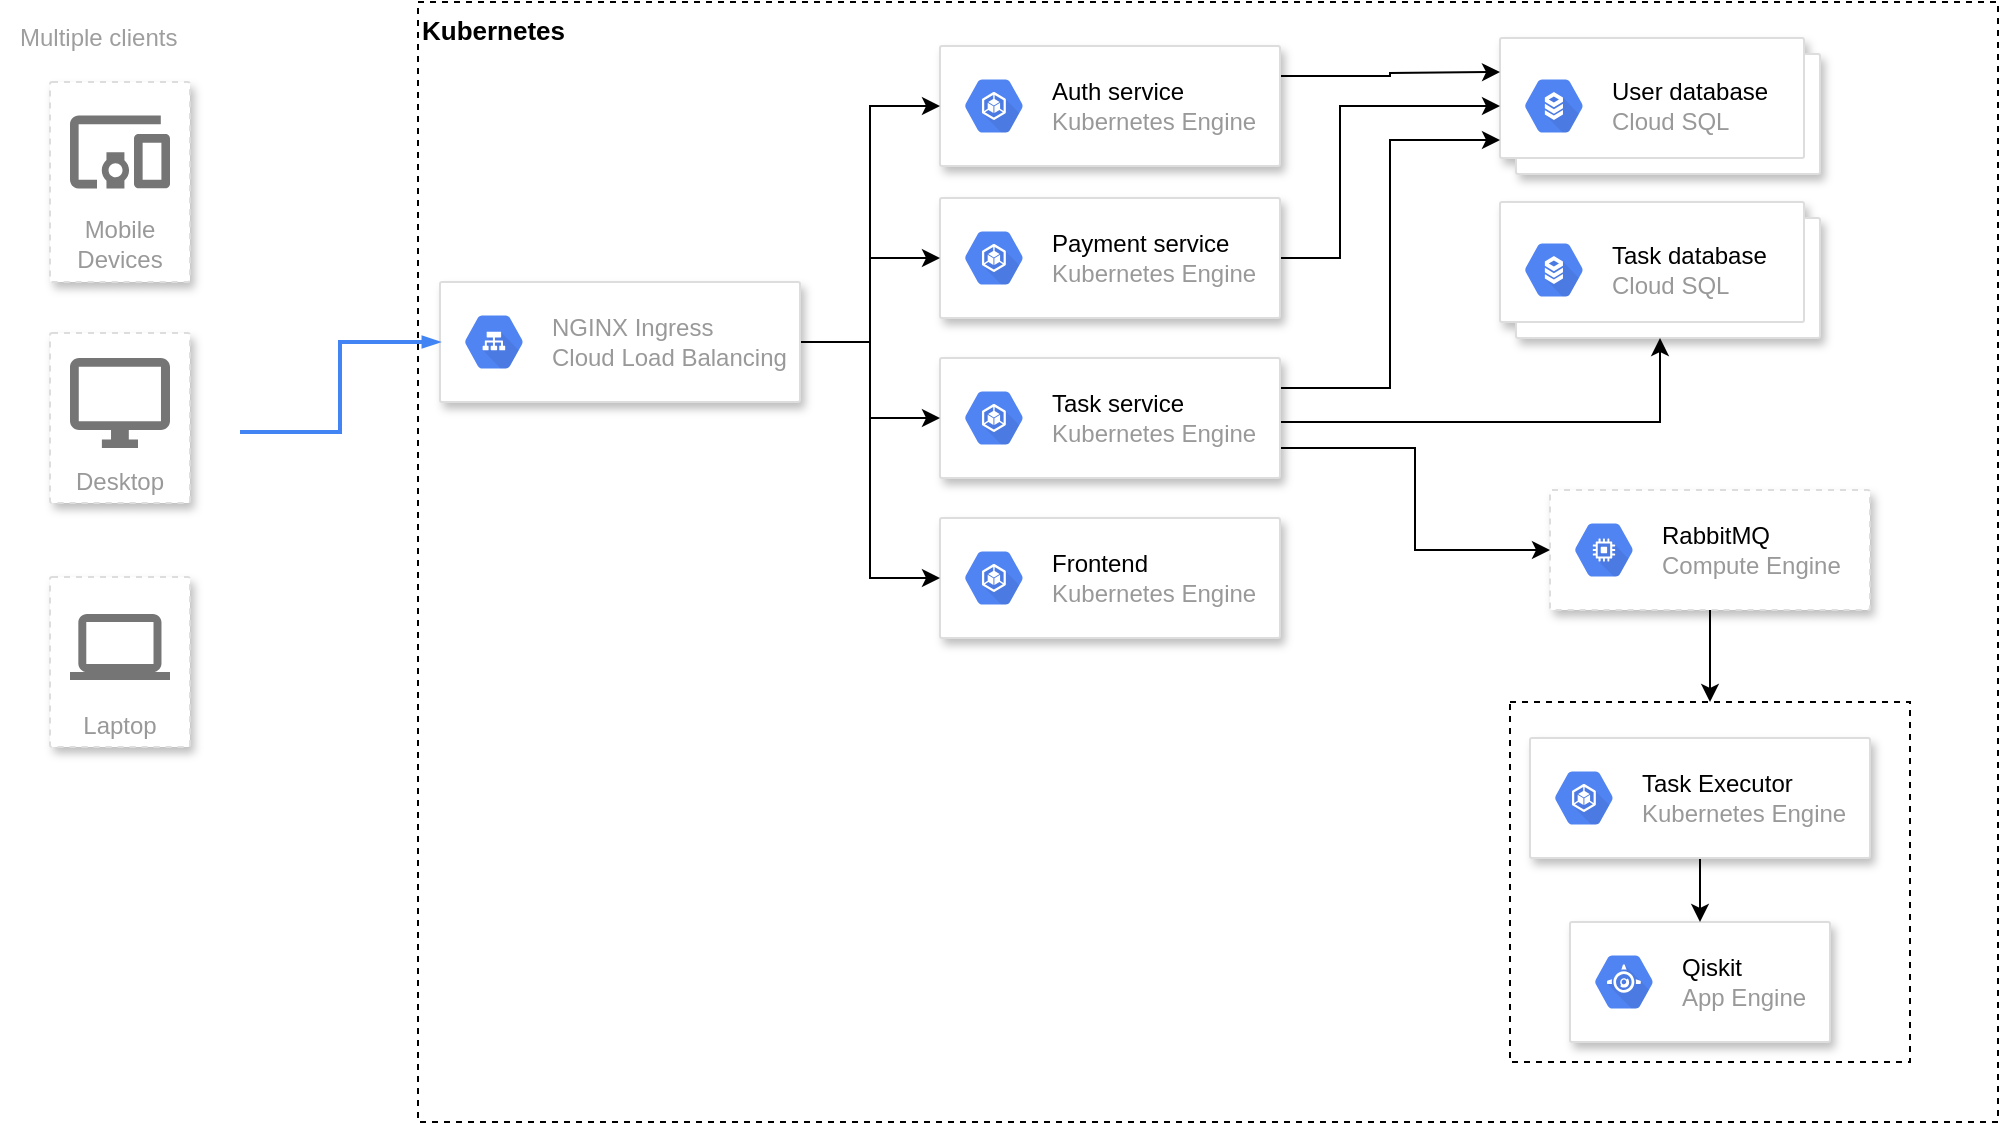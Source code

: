 <mxfile version="13.3.4" type="device"><diagram id="f106602c-feb2-e66a-4537-3a34d633f6aa" name="Page-1"><mxGraphModel dx="1418" dy="791" grid="1" gridSize="10" guides="1" tooltips="1" connect="1" arrows="1" fold="1" page="1" pageScale="1" pageWidth="1169" pageHeight="827" background="#ffffff" math="0" shadow="0"><root><mxCell id="0"/><mxCell id="1" parent="0"/><mxCell id="eH2Nw72_tUE092D3pQ2u-1084" value="&lt;div style=&quot;font-size: 13px;&quot;&gt;Kubernetes&lt;br style=&quot;font-size: 13px;&quot;&gt;&lt;/div&gt;" style="rounded=0;whiteSpace=wrap;html=1;dashed=1;align=left;verticalAlign=top;fontStyle=1;fontSize=13;fontFamily=Helvetica;" vertex="1" parent="1"><mxGeometry x="379" y="170" width="790" height="560" as="geometry"/></mxCell><mxCell id="eH2Nw72_tUE092D3pQ2u-1081" value="" style="rounded=0;whiteSpace=wrap;html=1;dashed=1;" vertex="1" parent="1"><mxGeometry x="925" y="520" width="200" height="180" as="geometry"/></mxCell><mxCell id="eH2Nw72_tUE092D3pQ2u-1048" value="" style="shape=mxgraph.gcp2.doubleRect;strokeColor=#dddddd;shadow=1;strokeWidth=1;" vertex="1" parent="1"><mxGeometry x="920" y="270" width="160" height="68" as="geometry"/></mxCell><mxCell id="eH2Nw72_tUE092D3pQ2u-1049" value="&lt;font color=&quot;#000000&quot;&gt;Task database&lt;/font&gt;&lt;br&gt;Cloud SQL" style="dashed=0;connectable=0;html=1;fillColor=#5184F3;strokeColor=none;shape=mxgraph.gcp2.hexIcon;prIcon=cloud_sql;part=1;labelPosition=right;verticalLabelPosition=middle;align=left;verticalAlign=middle;spacingLeft=5;fontColor=#999999;fontSize=12;" vertex="1" parent="eH2Nw72_tUE092D3pQ2u-1048"><mxGeometry y="0.5" width="44" height="39" relative="1" as="geometry"><mxPoint x="5" y="-19.5" as="offset"/></mxGeometry></mxCell><mxCell id="eH2Nw72_tUE092D3pQ2u-1050" value="" style="shape=mxgraph.gcp2.doubleRect;strokeColor=#dddddd;shadow=1;strokeWidth=1;" vertex="1" parent="1"><mxGeometry x="920" y="188" width="160" height="68" as="geometry"/></mxCell><mxCell id="eH2Nw72_tUE092D3pQ2u-1051" value="&lt;font color=&quot;#000000&quot;&gt;User database&lt;/font&gt;&lt;br&gt;Cloud SQL" style="dashed=0;connectable=0;html=1;fillColor=#5184F3;strokeColor=none;shape=mxgraph.gcp2.hexIcon;prIcon=cloud_sql;part=1;labelPosition=right;verticalLabelPosition=middle;align=left;verticalAlign=middle;spacingLeft=5;fontColor=#999999;fontSize=12;" vertex="1" parent="eH2Nw72_tUE092D3pQ2u-1050"><mxGeometry y="0.5" width="44" height="39" relative="1" as="geometry"><mxPoint x="5" y="-19.5" as="offset"/></mxGeometry></mxCell><mxCell id="eH2Nw72_tUE092D3pQ2u-1076" style="edgeStyle=orthogonalEdgeStyle;rounded=0;orthogonalLoop=1;jettySize=auto;html=1;exitX=1;exitY=0.25;exitDx=0;exitDy=0;" edge="1" parent="1" source="eH2Nw72_tUE092D3pQ2u-1052"><mxGeometry relative="1" as="geometry"><mxPoint x="920" y="205" as="targetPoint"/></mxGeometry></mxCell><mxCell id="eH2Nw72_tUE092D3pQ2u-1052" value="" style="strokeColor=#dddddd;shadow=1;strokeWidth=1;rounded=1;absoluteArcSize=1;arcSize=2;" vertex="1" parent="1"><mxGeometry x="640" y="192" width="170" height="60" as="geometry"/></mxCell><mxCell id="eH2Nw72_tUE092D3pQ2u-1053" value="&lt;font color=&quot;#000000&quot;&gt;Auth service&lt;/font&gt;&lt;br&gt;Kubernetes Engine" style="dashed=0;connectable=0;html=1;fillColor=#5184F3;strokeColor=none;shape=mxgraph.gcp2.hexIcon;prIcon=container_engine;part=1;labelPosition=right;verticalLabelPosition=middle;align=left;verticalAlign=middle;spacingLeft=5;fontColor=#999999;fontSize=12;" vertex="1" parent="eH2Nw72_tUE092D3pQ2u-1052"><mxGeometry y="0.5" width="44" height="39" relative="1" as="geometry"><mxPoint x="5" y="-19.5" as="offset"/></mxGeometry></mxCell><mxCell id="eH2Nw72_tUE092D3pQ2u-1075" style="edgeStyle=orthogonalEdgeStyle;rounded=0;orthogonalLoop=1;jettySize=auto;html=1;exitX=1;exitY=0.5;exitDx=0;exitDy=0;entryX=0;entryY=0.5;entryDx=0;entryDy=0;" edge="1" parent="1" source="eH2Nw72_tUE092D3pQ2u-1054" target="eH2Nw72_tUE092D3pQ2u-1050"><mxGeometry relative="1" as="geometry"><Array as="points"><mxPoint x="840" y="298"/><mxPoint x="840" y="222"/></Array></mxGeometry></mxCell><mxCell id="eH2Nw72_tUE092D3pQ2u-1054" value="" style="strokeColor=#dddddd;shadow=1;strokeWidth=1;rounded=1;absoluteArcSize=1;arcSize=2;" vertex="1" parent="1"><mxGeometry x="640" y="268" width="170" height="60" as="geometry"/></mxCell><mxCell id="eH2Nw72_tUE092D3pQ2u-1055" value="&lt;div&gt;&lt;font color=&quot;#000000&quot;&gt;Payment service&lt;/font&gt;&lt;/div&gt;Kubernetes Engine" style="dashed=0;connectable=0;html=1;fillColor=#5184F3;strokeColor=none;shape=mxgraph.gcp2.hexIcon;prIcon=container_engine;part=1;labelPosition=right;verticalLabelPosition=middle;align=left;verticalAlign=middle;spacingLeft=5;fontColor=#999999;fontSize=12;" vertex="1" parent="eH2Nw72_tUE092D3pQ2u-1054"><mxGeometry y="0.5" width="44" height="39" relative="1" as="geometry"><mxPoint x="5" y="-19.5" as="offset"/></mxGeometry></mxCell><mxCell id="eH2Nw72_tUE092D3pQ2u-1077" style="edgeStyle=orthogonalEdgeStyle;rounded=0;orthogonalLoop=1;jettySize=auto;html=1;exitX=1;exitY=0.25;exitDx=0;exitDy=0;entryX=0;entryY=0.75;entryDx=0;entryDy=0;" edge="1" parent="1" source="eH2Nw72_tUE092D3pQ2u-1056" target="eH2Nw72_tUE092D3pQ2u-1050"><mxGeometry relative="1" as="geometry"/></mxCell><mxCell id="eH2Nw72_tUE092D3pQ2u-1078" style="edgeStyle=orthogonalEdgeStyle;rounded=0;orthogonalLoop=1;jettySize=auto;html=1;exitX=1;exitY=0.5;exitDx=0;exitDy=0;entryX=0.5;entryY=1;entryDx=0;entryDy=0;" edge="1" parent="1" source="eH2Nw72_tUE092D3pQ2u-1056" target="eH2Nw72_tUE092D3pQ2u-1048"><mxGeometry relative="1" as="geometry"><Array as="points"><mxPoint x="810" y="380"/><mxPoint x="1000" y="380"/></Array></mxGeometry></mxCell><mxCell id="eH2Nw72_tUE092D3pQ2u-1082" style="edgeStyle=orthogonalEdgeStyle;rounded=0;orthogonalLoop=1;jettySize=auto;html=1;exitX=1;exitY=0.75;exitDx=0;exitDy=0;entryX=0;entryY=0.5;entryDx=0;entryDy=0;" edge="1" parent="1" source="eH2Nw72_tUE092D3pQ2u-1056" target="eH2Nw72_tUE092D3pQ2u-1095"><mxGeometry relative="1" as="geometry"/></mxCell><mxCell id="eH2Nw72_tUE092D3pQ2u-1056" value="" style="strokeColor=#dddddd;shadow=1;strokeWidth=1;rounded=1;absoluteArcSize=1;arcSize=2;" vertex="1" parent="1"><mxGeometry x="640" y="348" width="170" height="60" as="geometry"/></mxCell><mxCell id="eH2Nw72_tUE092D3pQ2u-1057" value="&lt;div&gt;&lt;font color=&quot;#000000&quot;&gt;Task service&lt;/font&gt;&lt;/div&gt;Kubernetes Engine" style="dashed=0;connectable=0;html=1;fillColor=#5184F3;strokeColor=none;shape=mxgraph.gcp2.hexIcon;prIcon=container_engine;part=1;labelPosition=right;verticalLabelPosition=middle;align=left;verticalAlign=middle;spacingLeft=5;fontColor=#999999;fontSize=12;" vertex="1" parent="eH2Nw72_tUE092D3pQ2u-1056"><mxGeometry y="0.5" width="44" height="39" relative="1" as="geometry"><mxPoint x="5" y="-19.5" as="offset"/></mxGeometry></mxCell><mxCell id="eH2Nw72_tUE092D3pQ2u-1060" value="" style="strokeColor=#dddddd;shadow=1;strokeWidth=1;rounded=1;absoluteArcSize=1;arcSize=2;" vertex="1" parent="1"><mxGeometry x="955" y="630" width="130" height="60" as="geometry"/></mxCell><mxCell id="eH2Nw72_tUE092D3pQ2u-1061" value="&lt;font color=&quot;#000000&quot;&gt;Qiskit&lt;/font&gt;&lt;br&gt;App Engine" style="dashed=0;connectable=0;html=1;fillColor=#5184F3;strokeColor=none;shape=mxgraph.gcp2.hexIcon;prIcon=app_engine;part=1;labelPosition=right;verticalLabelPosition=middle;align=left;verticalAlign=middle;spacingLeft=5;fontColor=#999999;fontSize=12;" vertex="1" parent="eH2Nw72_tUE092D3pQ2u-1060"><mxGeometry y="0.5" width="44" height="39" relative="1" as="geometry"><mxPoint x="5" y="-19.5" as="offset"/></mxGeometry></mxCell><mxCell id="eH2Nw72_tUE092D3pQ2u-1083" style="edgeStyle=orthogonalEdgeStyle;rounded=0;orthogonalLoop=1;jettySize=auto;html=1;exitX=0.5;exitY=1;exitDx=0;exitDy=0;entryX=0.5;entryY=0;entryDx=0;entryDy=0;" edge="1" parent="1" source="eH2Nw72_tUE092D3pQ2u-1062" target="eH2Nw72_tUE092D3pQ2u-1060"><mxGeometry relative="1" as="geometry"/></mxCell><mxCell id="eH2Nw72_tUE092D3pQ2u-1062" value="" style="strokeColor=#dddddd;shadow=1;strokeWidth=1;rounded=1;absoluteArcSize=1;arcSize=2;" vertex="1" parent="1"><mxGeometry x="935" y="538" width="170" height="60" as="geometry"/></mxCell><mxCell id="eH2Nw72_tUE092D3pQ2u-1063" value="&lt;font color=&quot;#000000&quot;&gt;Task Executor&lt;/font&gt;&lt;br&gt;Kubernetes Engine" style="dashed=0;connectable=0;html=1;fillColor=#5184F3;strokeColor=none;shape=mxgraph.gcp2.hexIcon;prIcon=container_engine;part=1;labelPosition=right;verticalLabelPosition=middle;align=left;verticalAlign=middle;spacingLeft=5;fontColor=#999999;fontSize=12;" vertex="1" parent="eH2Nw72_tUE092D3pQ2u-1062"><mxGeometry y="0.5" width="44" height="39" relative="1" as="geometry"><mxPoint x="5" y="-19.5" as="offset"/></mxGeometry></mxCell><mxCell id="eH2Nw72_tUE092D3pQ2u-1064" value="" style="strokeColor=#dddddd;shadow=1;strokeWidth=1;rounded=1;absoluteArcSize=1;arcSize=2;" vertex="1" parent="1"><mxGeometry x="640" y="428" width="170" height="60" as="geometry"/></mxCell><mxCell id="eH2Nw72_tUE092D3pQ2u-1065" value="&lt;font color=&quot;#000000&quot;&gt;Frontend&lt;/font&gt;&lt;br&gt;Kubernetes Engine" style="dashed=0;connectable=0;html=1;fillColor=#5184F3;strokeColor=none;shape=mxgraph.gcp2.hexIcon;prIcon=container_engine;part=1;labelPosition=right;verticalLabelPosition=middle;align=left;verticalAlign=middle;spacingLeft=5;fontColor=#999999;fontSize=12;" vertex="1" parent="eH2Nw72_tUE092D3pQ2u-1064"><mxGeometry y="0.5" width="44" height="39" relative="1" as="geometry"><mxPoint x="5" y="-19.5" as="offset"/></mxGeometry></mxCell><mxCell id="eH2Nw72_tUE092D3pQ2u-1071" style="edgeStyle=orthogonalEdgeStyle;rounded=0;orthogonalLoop=1;jettySize=auto;html=1;exitX=1;exitY=0.5;exitDx=0;exitDy=0;entryX=0;entryY=0.5;entryDx=0;entryDy=0;" edge="1" parent="1" source="eH2Nw72_tUE092D3pQ2u-1066" target="eH2Nw72_tUE092D3pQ2u-1056"><mxGeometry relative="1" as="geometry"/></mxCell><mxCell id="eH2Nw72_tUE092D3pQ2u-1072" style="edgeStyle=orthogonalEdgeStyle;rounded=0;orthogonalLoop=1;jettySize=auto;html=1;exitX=1;exitY=0.5;exitDx=0;exitDy=0;entryX=0;entryY=0.5;entryDx=0;entryDy=0;" edge="1" parent="1" source="eH2Nw72_tUE092D3pQ2u-1066" target="eH2Nw72_tUE092D3pQ2u-1054"><mxGeometry relative="1" as="geometry"/></mxCell><mxCell id="eH2Nw72_tUE092D3pQ2u-1073" style="edgeStyle=orthogonalEdgeStyle;rounded=0;orthogonalLoop=1;jettySize=auto;html=1;exitX=1;exitY=0.5;exitDx=0;exitDy=0;entryX=0;entryY=0.5;entryDx=0;entryDy=0;" edge="1" parent="1" source="eH2Nw72_tUE092D3pQ2u-1066" target="eH2Nw72_tUE092D3pQ2u-1052"><mxGeometry relative="1" as="geometry"/></mxCell><mxCell id="eH2Nw72_tUE092D3pQ2u-1074" style="edgeStyle=orthogonalEdgeStyle;rounded=0;orthogonalLoop=1;jettySize=auto;html=1;exitX=1;exitY=0.5;exitDx=0;exitDy=0;entryX=0;entryY=0.5;entryDx=0;entryDy=0;" edge="1" parent="1" source="eH2Nw72_tUE092D3pQ2u-1066" target="eH2Nw72_tUE092D3pQ2u-1064"><mxGeometry relative="1" as="geometry"/></mxCell><mxCell id="eH2Nw72_tUE092D3pQ2u-1066" value="" style="strokeColor=#dddddd;shadow=1;strokeWidth=1;rounded=1;absoluteArcSize=1;arcSize=2;" vertex="1" parent="1"><mxGeometry x="390" y="310" width="180" height="60" as="geometry"/></mxCell><mxCell id="eH2Nw72_tUE092D3pQ2u-1067" value="NGINX Ingress&lt;br&gt;Cloud Load Balancing" style="dashed=0;connectable=0;html=1;fillColor=#5184F3;strokeColor=none;shape=mxgraph.gcp2.hexIcon;prIcon=cloud_load_balancing;part=1;labelPosition=right;verticalLabelPosition=middle;align=left;verticalAlign=middle;spacingLeft=5;fontColor=#999999;fontSize=12;" vertex="1" parent="eH2Nw72_tUE092D3pQ2u-1066"><mxGeometry y="0.5" width="44" height="39" relative="1" as="geometry"><mxPoint x="5" y="-19.5" as="offset"/></mxGeometry></mxCell><mxCell id="eH2Nw72_tUE092D3pQ2u-1085" value="Multiple clients" style="points=[[0,0,0],[0.25,0,0],[0.5,0,0],[0.75,0,0],[1,0,0],[1,0.25,0],[1,0.5,0],[1,0.75,0],[1,1,0],[0.75,1,0],[0.5,1,0],[0.25,1,0],[0,1,0],[0,0.75,0],[0,0.5,0],[0,0.25,0]];rounded=1;absoluteArcSize=1;arcSize=2;html=1;strokeColor=none;shadow=0;dashed=0;fontSize=12;fontColor=#9E9E9E;align=left;verticalAlign=top;spacing=10;spacingTop=-4;" vertex="1" parent="1"><mxGeometry x="170" y="170" width="120" height="430" as="geometry"/></mxCell><mxCell id="eH2Nw72_tUE092D3pQ2u-1088" value="Desktop" style="strokeColor=#dddddd;shadow=1;strokeWidth=1;rounded=1;absoluteArcSize=1;arcSize=2;labelPosition=center;verticalLabelPosition=middle;align=center;verticalAlign=bottom;spacingLeft=0;fontColor=#999999;fontSize=12;whiteSpace=wrap;spacingBottom=2;dashed=1;" vertex="1" parent="1"><mxGeometry x="195" y="335.5" width="70" height="85" as="geometry"/></mxCell><mxCell id="eH2Nw72_tUE092D3pQ2u-1089" value="" style="dashed=0;connectable=0;html=1;fillColor=#757575;strokeColor=none;shape=mxgraph.gcp2.desktop;part=1;" vertex="1" parent="eH2Nw72_tUE092D3pQ2u-1088"><mxGeometry x="0.5" width="50" height="45" relative="1" as="geometry"><mxPoint x="-25" y="12.5" as="offset"/></mxGeometry></mxCell><mxCell id="eH2Nw72_tUE092D3pQ2u-1090" value="Laptop" style="strokeColor=#dddddd;shadow=1;strokeWidth=1;rounded=1;absoluteArcSize=1;arcSize=2;labelPosition=center;verticalLabelPosition=middle;align=center;verticalAlign=bottom;spacingLeft=0;fontColor=#999999;fontSize=12;whiteSpace=wrap;spacingBottom=2;dashed=1;" vertex="1" parent="1"><mxGeometry x="195" y="457.5" width="70" height="85" as="geometry"/></mxCell><mxCell id="eH2Nw72_tUE092D3pQ2u-1091" value="" style="dashed=0;connectable=0;html=1;fillColor=#757575;strokeColor=none;shape=mxgraph.gcp2.laptop;part=1;" vertex="1" parent="eH2Nw72_tUE092D3pQ2u-1090"><mxGeometry x="0.5" width="50" height="33" relative="1" as="geometry"><mxPoint x="-25" y="18.5" as="offset"/></mxGeometry></mxCell><mxCell id="eH2Nw72_tUE092D3pQ2u-1092" value="Mobile Devices" style="strokeColor=#dddddd;shadow=1;strokeWidth=1;rounded=1;absoluteArcSize=1;arcSize=2;labelPosition=center;verticalLabelPosition=middle;align=center;verticalAlign=bottom;spacingLeft=0;fontColor=#999999;fontSize=12;whiteSpace=wrap;spacingBottom=2;dashed=1;" vertex="1" parent="1"><mxGeometry x="195" y="210" width="70" height="100" as="geometry"/></mxCell><mxCell id="eH2Nw72_tUE092D3pQ2u-1093" value="" style="dashed=0;connectable=0;html=1;fillColor=#757575;strokeColor=none;shape=mxgraph.gcp2.mobile_devices;part=1;" vertex="1" parent="eH2Nw72_tUE092D3pQ2u-1092"><mxGeometry x="0.5" width="50" height="36.5" relative="1" as="geometry"><mxPoint x="-25" y="16.75" as="offset"/></mxGeometry></mxCell><mxCell id="eH2Nw72_tUE092D3pQ2u-1094" value="" style="edgeStyle=orthogonalEdgeStyle;fontSize=12;html=1;endArrow=blockThin;endFill=1;rounded=0;strokeWidth=2;endSize=4;startSize=4;dashed=0;strokeColor=#4284F3;exitX=1;exitY=0.5;exitDx=0;exitDy=0;exitPerimeter=0;entryX=0;entryY=0.5;entryDx=0;entryDy=0;" edge="1" parent="1" source="eH2Nw72_tUE092D3pQ2u-1085" target="eH2Nw72_tUE092D3pQ2u-1066"><mxGeometry width="100" relative="1" as="geometry"><mxPoint x="590" y="460" as="sourcePoint"/><mxPoint x="690" y="460" as="targetPoint"/></mxGeometry></mxCell><mxCell id="eH2Nw72_tUE092D3pQ2u-1097" style="edgeStyle=orthogonalEdgeStyle;rounded=0;orthogonalLoop=1;jettySize=auto;html=1;exitX=0.5;exitY=1;exitDx=0;exitDy=0;entryX=0.5;entryY=0;entryDx=0;entryDy=0;" edge="1" parent="1" source="eH2Nw72_tUE092D3pQ2u-1095" target="eH2Nw72_tUE092D3pQ2u-1081"><mxGeometry relative="1" as="geometry"/></mxCell><mxCell id="eH2Nw72_tUE092D3pQ2u-1095" value="" style="strokeColor=#dddddd;shadow=1;strokeWidth=1;rounded=1;absoluteArcSize=1;arcSize=2;dashed=1;align=left;" vertex="1" parent="1"><mxGeometry x="945" y="414" width="160" height="60" as="geometry"/></mxCell><mxCell id="eH2Nw72_tUE092D3pQ2u-1096" value="&lt;font color=&quot;#000000&quot;&gt;RabbitMQ&lt;/font&gt;&lt;br&gt;Compute Engine" style="dashed=0;connectable=0;html=1;fillColor=#5184F3;strokeColor=none;shape=mxgraph.gcp2.hexIcon;prIcon=compute_engine;part=1;labelPosition=right;verticalLabelPosition=middle;align=left;verticalAlign=middle;spacingLeft=5;fontColor=#999999;fontSize=12;" vertex="1" parent="eH2Nw72_tUE092D3pQ2u-1095"><mxGeometry y="0.5" width="44" height="39" relative="1" as="geometry"><mxPoint x="5" y="-19.5" as="offset"/></mxGeometry></mxCell></root></mxGraphModel></diagram></mxfile>